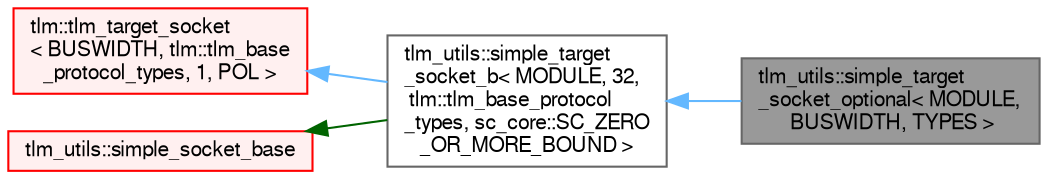 digraph "tlm_utils::simple_target_socket_optional&lt; MODULE, BUSWIDTH, TYPES &gt;"
{
 // LATEX_PDF_SIZE
  bgcolor="transparent";
  edge [fontname=FreeSans,fontsize=10,labelfontname=FreeSans,labelfontsize=10];
  node [fontname=FreeSans,fontsize=10,shape=box,height=0.2,width=0.4];
  rankdir="LR";
  Node1 [id="Node000001",label="tlm_utils::simple_target\l_socket_optional\< MODULE,\l BUSWIDTH, TYPES \>",height=0.2,width=0.4,color="gray40", fillcolor="grey60", style="filled", fontcolor="black",tooltip=" "];
  Node2 -> Node1 [id="edge1_Node000001_Node000002",dir="back",color="steelblue1",style="solid",tooltip=" "];
  Node2 [id="Node000002",label="tlm_utils::simple_target\l_socket_b\< MODULE, 32,\l tlm::tlm_base_protocol\l_types, sc_core::SC_ZERO\l_OR_MORE_BOUND \>",height=0.2,width=0.4,color="gray40", fillcolor="white", style="filled",URL="$a01441.html",tooltip=" "];
  Node3 -> Node2 [id="edge2_Node000002_Node000003",dir="back",color="steelblue1",style="solid",tooltip=" "];
  Node3 [id="Node000003",label="tlm::tlm_target_socket\l\< BUSWIDTH, tlm::tlm_base\l_protocol_types, 1, POL \>",height=0.2,width=0.4,color="red", fillcolor="#FFF0F0", style="filled",URL="$a01261.html",tooltip=" "];
  Node8 -> Node2 [id="edge3_Node000002_Node000008",dir="back",color="darkgreen",style="solid",tooltip=" "];
  Node8 [id="Node000008",label="tlm_utils::simple_socket_base",height=0.2,width=0.4,color="red", fillcolor="#FFF0F0", style="filled",URL="$a01269.html",tooltip=" "];
}
